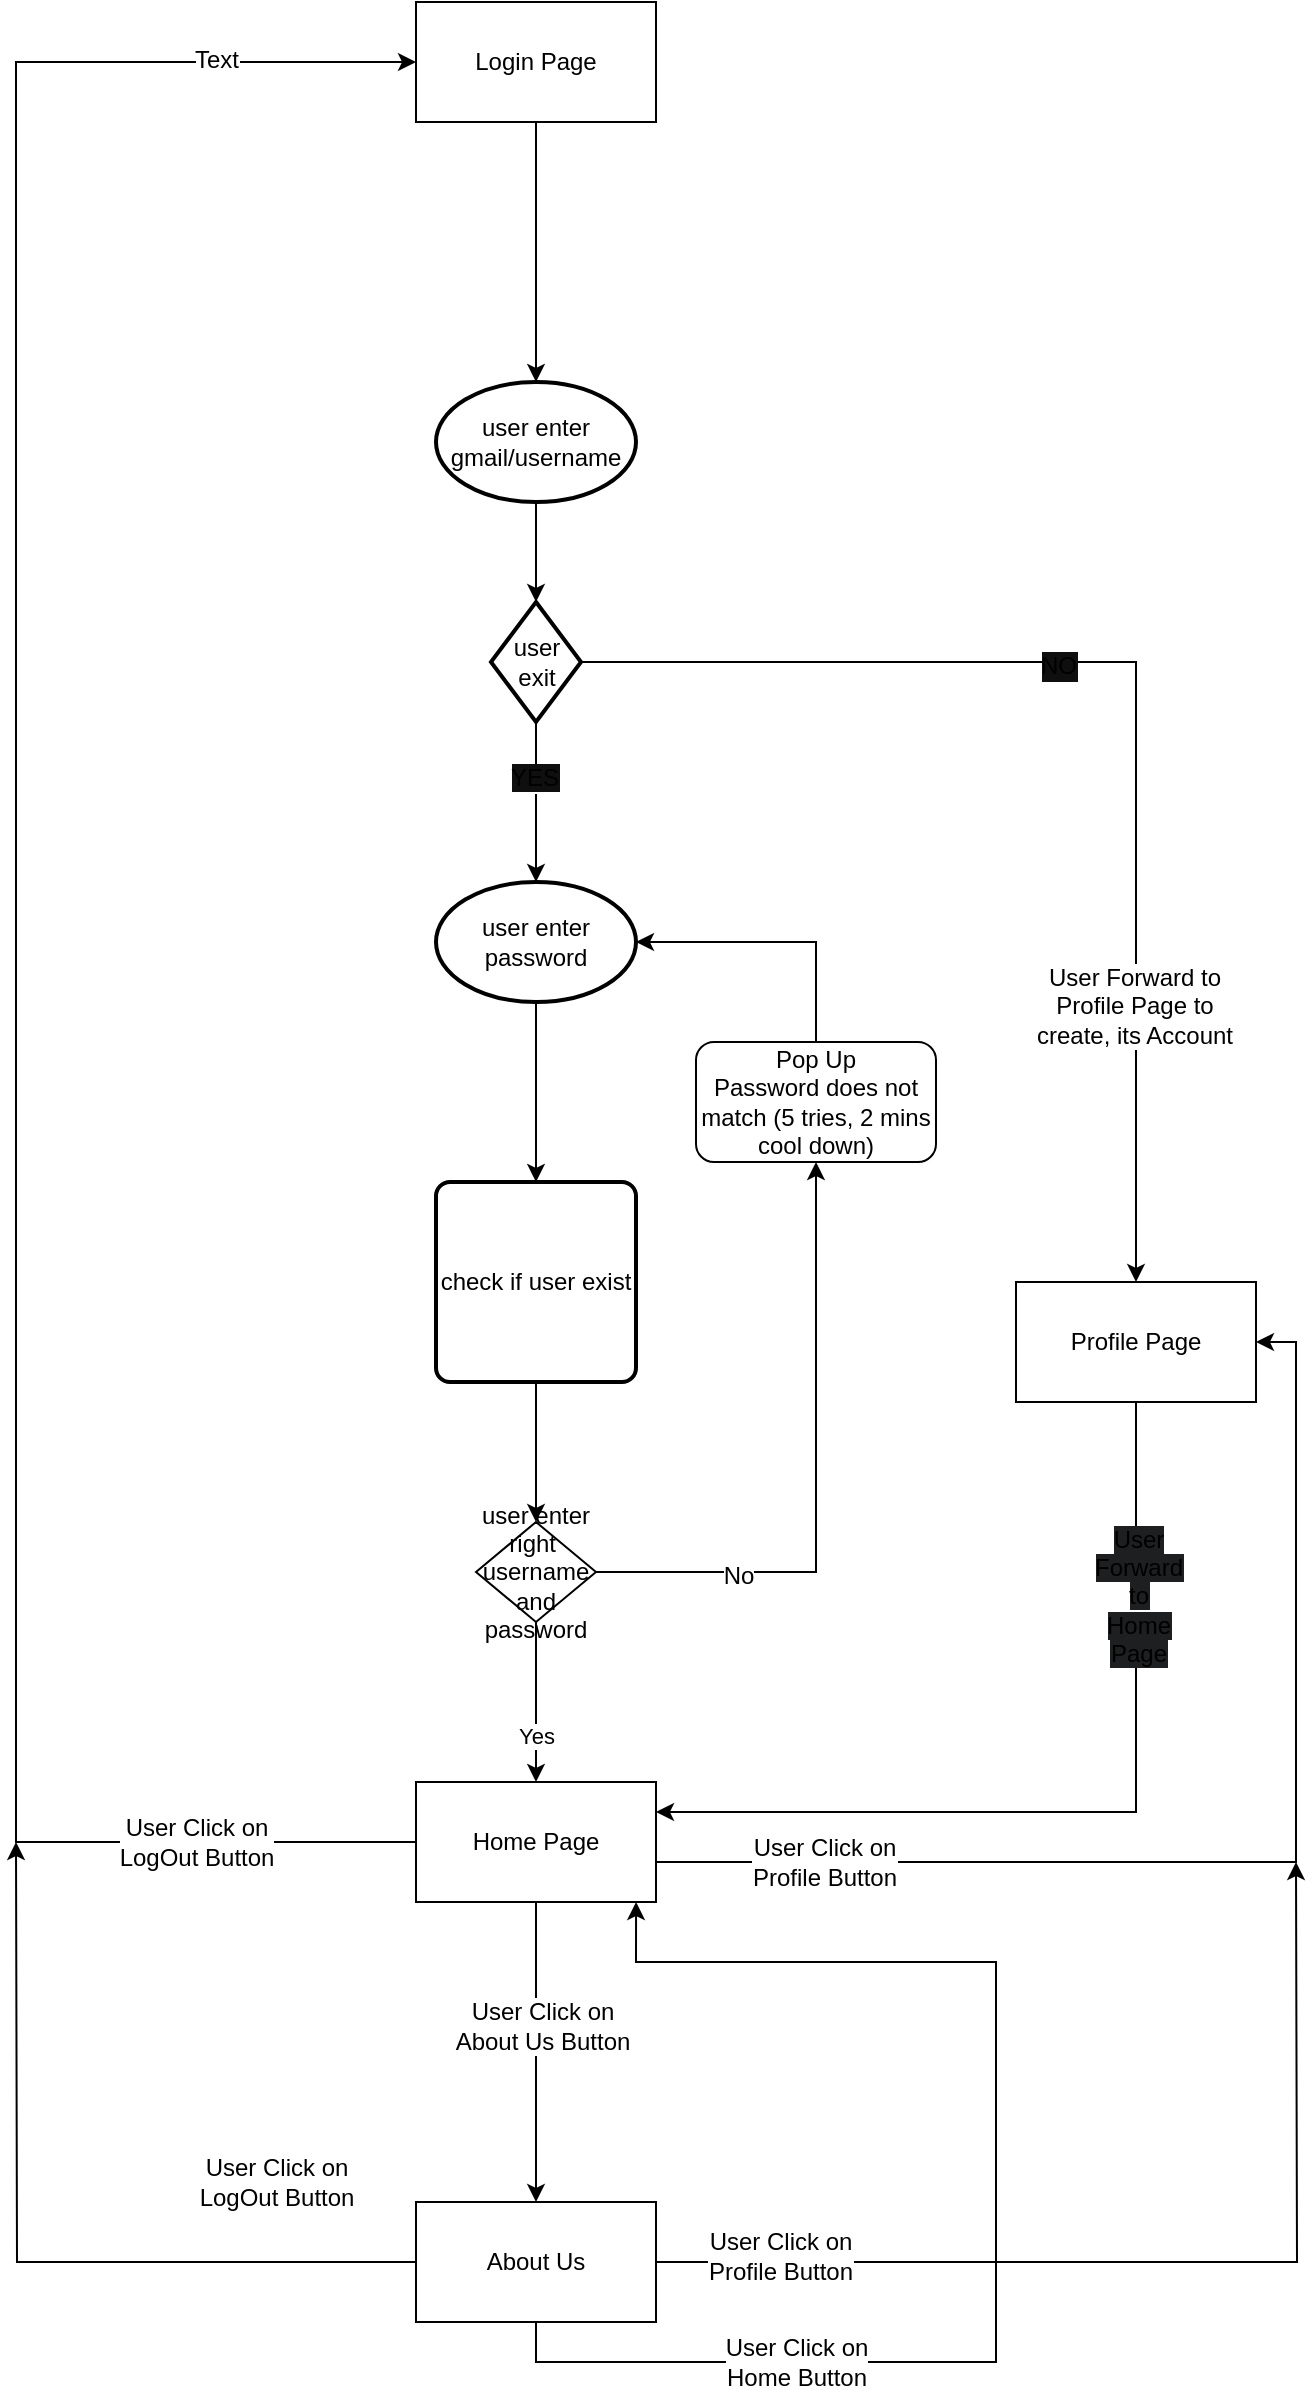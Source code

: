 <mxfile version="12.3.5" type="device" pages="1"><diagram id="MRHEjCnrXFDZfwmtAC0H" name="Page-1"><mxGraphModel dx="2035" dy="1773" grid="1" gridSize="10" guides="1" tooltips="1" connect="1" arrows="1" fold="1" page="1" pageScale="1" pageWidth="850" pageHeight="1100" math="0" shadow="0"><root><mxCell id="0"/><mxCell id="1" parent="0"/><mxCell id="YeD5tqsKNKXQYDPqt0nX-7" style="edgeStyle=orthogonalEdgeStyle;rounded=0;orthogonalLoop=1;jettySize=auto;html=1;entryX=0.5;entryY=0;entryDx=0;entryDy=0;" parent="1" source="YeD5tqsKNKXQYDPqt0nX-1" target="YeD5tqsKNKXQYDPqt0nX-4" edge="1"><mxGeometry relative="1" as="geometry"/></mxCell><mxCell id="YeD5tqsKNKXQYDPqt0nX-1" value="user enter password" style="strokeWidth=2;html=1;shape=mxgraph.flowchart.start_1;whiteSpace=wrap;" parent="1" vertex="1"><mxGeometry x="10" y="230" width="100" height="60" as="geometry"/></mxCell><mxCell id="YeD5tqsKNKXQYDPqt0nX-8" style="edgeStyle=orthogonalEdgeStyle;rounded=0;orthogonalLoop=1;jettySize=auto;html=1;exitX=0.5;exitY=1;exitDx=0;exitDy=0;exitPerimeter=0;entryX=0.5;entryY=0;entryDx=0;entryDy=0;entryPerimeter=0;" parent="1" source="YeD5tqsKNKXQYDPqt0nX-2" target="YeD5tqsKNKXQYDPqt0nX-1" edge="1"><mxGeometry relative="1" as="geometry"/></mxCell><mxCell id="YeD5tqsKNKXQYDPqt0nX-9" value="&lt;span style=&quot;background-color: rgb(15 , 15 , 15)&quot;&gt;YES&lt;/span&gt;" style="text;html=1;resizable=0;points=[];align=center;verticalAlign=middle;labelBackgroundColor=#ffffff;" parent="YeD5tqsKNKXQYDPqt0nX-8" vertex="1" connectable="0"><mxGeometry x="-0.295" y="-1" relative="1" as="geometry"><mxPoint as="offset"/></mxGeometry></mxCell><mxCell id="YeD5tqsKNKXQYDPqt0nX-11" style="edgeStyle=orthogonalEdgeStyle;rounded=0;orthogonalLoop=1;jettySize=auto;html=1;exitX=1;exitY=0.5;exitDx=0;exitDy=0;exitPerimeter=0;entryX=0.5;entryY=0;entryDx=0;entryDy=0;" parent="1" source="YeD5tqsKNKXQYDPqt0nX-2" target="akqg609V1gHPxfoSeOOO-21" edge="1"><mxGeometry relative="1" as="geometry"><Array as="points"><mxPoint x="360" y="120"/></Array><mxPoint x="360" y="160" as="targetPoint"/></mxGeometry></mxCell><mxCell id="YeD5tqsKNKXQYDPqt0nX-12" value="NO" style="text;html=1;resizable=0;points=[];align=center;verticalAlign=middle;labelBackgroundColor=#0F0F0F;" parent="YeD5tqsKNKXQYDPqt0nX-11" vertex="1" connectable="0"><mxGeometry x="-0.176" y="-4" relative="1" as="geometry"><mxPoint x="-4" y="-2" as="offset"/></mxGeometry></mxCell><mxCell id="akqg609V1gHPxfoSeOOO-28" value="User Forward to &lt;br&gt;Profile Page to &lt;br&gt;create, its Account" style="text;html=1;align=center;verticalAlign=middle;resizable=0;points=[];;labelBackgroundColor=#ffffff;" vertex="1" connectable="0" parent="YeD5tqsKNKXQYDPqt0nX-11"><mxGeometry x="0.53" y="-1" relative="1" as="geometry"><mxPoint as="offset"/></mxGeometry></mxCell><mxCell id="YeD5tqsKNKXQYDPqt0nX-2" value="user exit" style="strokeWidth=2;html=1;shape=mxgraph.flowchart.decision;whiteSpace=wrap;" parent="1" vertex="1"><mxGeometry x="37.5" y="90" width="45" height="60" as="geometry"/></mxCell><mxCell id="akqg609V1gHPxfoSeOOO-3" style="edgeStyle=orthogonalEdgeStyle;rounded=0;orthogonalLoop=1;jettySize=auto;html=1;entryX=0.5;entryY=0;entryDx=0;entryDy=0;" edge="1" parent="1" source="YeD5tqsKNKXQYDPqt0nX-4" target="akqg609V1gHPxfoSeOOO-2"><mxGeometry relative="1" as="geometry"/></mxCell><mxCell id="YeD5tqsKNKXQYDPqt0nX-4" value="check if user exist" style="rounded=1;whiteSpace=wrap;html=1;absoluteArcSize=1;arcSize=14;strokeWidth=2;" parent="1" vertex="1"><mxGeometry x="10" y="380" width="100" height="100" as="geometry"/></mxCell><mxCell id="YeD5tqsKNKXQYDPqt0nX-13" style="edgeStyle=orthogonalEdgeStyle;rounded=0;orthogonalLoop=1;jettySize=auto;html=1;entryX=0.5;entryY=0;entryDx=0;entryDy=0;entryPerimeter=0;" parent="1" source="YeD5tqsKNKXQYDPqt0nX-6" target="YeD5tqsKNKXQYDPqt0nX-2" edge="1"><mxGeometry relative="1" as="geometry"><Array as="points"><mxPoint x="60" y="80"/><mxPoint x="60" y="80"/></Array></mxGeometry></mxCell><mxCell id="YeD5tqsKNKXQYDPqt0nX-6" value="user enter gmail/username" style="strokeWidth=2;html=1;shape=mxgraph.flowchart.start_1;whiteSpace=wrap;" parent="1" vertex="1"><mxGeometry x="10" y="-20" width="100" height="60" as="geometry"/></mxCell><mxCell id="akqg609V1gHPxfoSeOOO-4" style="edgeStyle=orthogonalEdgeStyle;rounded=0;orthogonalLoop=1;jettySize=auto;html=1;entryX=0.5;entryY=1;entryDx=0;entryDy=0;" edge="1" parent="1" source="akqg609V1gHPxfoSeOOO-2" target="akqg609V1gHPxfoSeOOO-7"><mxGeometry relative="1" as="geometry"><mxPoint x="200" y="520" as="targetPoint"/></mxGeometry></mxCell><mxCell id="akqg609V1gHPxfoSeOOO-6" value="No" style="text;html=1;align=center;verticalAlign=middle;resizable=0;points=[];;labelBackgroundColor=#ffffff;" vertex="1" connectable="0" parent="akqg609V1gHPxfoSeOOO-4"><mxGeometry x="-0.551" y="-2" relative="1" as="geometry"><mxPoint as="offset"/></mxGeometry></mxCell><mxCell id="akqg609V1gHPxfoSeOOO-5" value="Yes" style="edgeStyle=orthogonalEdgeStyle;rounded=0;orthogonalLoop=1;jettySize=auto;html=1;" edge="1" parent="1" source="akqg609V1gHPxfoSeOOO-2"><mxGeometry x="0.407" relative="1" as="geometry"><mxPoint x="60" y="680" as="targetPoint"/><Array as="points"><mxPoint x="60" y="630"/><mxPoint x="60" y="630"/></Array><mxPoint as="offset"/></mxGeometry></mxCell><mxCell id="akqg609V1gHPxfoSeOOO-2" value="user enter right&amp;nbsp; username and password" style="rhombus;whiteSpace=wrap;html=1;" vertex="1" parent="1"><mxGeometry x="30" y="550" width="60" height="50" as="geometry"/></mxCell><mxCell id="akqg609V1gHPxfoSeOOO-8" style="edgeStyle=orthogonalEdgeStyle;rounded=0;orthogonalLoop=1;jettySize=auto;html=1;entryX=1;entryY=0.5;entryDx=0;entryDy=0;entryPerimeter=0;" edge="1" parent="1" source="akqg609V1gHPxfoSeOOO-7" target="YeD5tqsKNKXQYDPqt0nX-1"><mxGeometry relative="1" as="geometry"><mxPoint x="200" y="250" as="targetPoint"/><Array as="points"><mxPoint x="200" y="260"/></Array></mxGeometry></mxCell><mxCell id="akqg609V1gHPxfoSeOOO-7" value="Pop Up&lt;br&gt;Password does not match (5 tries, 2 mins cool down)" style="rounded=1;whiteSpace=wrap;html=1;" vertex="1" parent="1"><mxGeometry x="140" y="310" width="120" height="60" as="geometry"/></mxCell><mxCell id="akqg609V1gHPxfoSeOOO-11" style="edgeStyle=orthogonalEdgeStyle;rounded=0;orthogonalLoop=1;jettySize=auto;html=1;entryX=1;entryY=0.5;entryDx=0;entryDy=0;" edge="1" parent="1" source="akqg609V1gHPxfoSeOOO-9" target="akqg609V1gHPxfoSeOOO-21"><mxGeometry relative="1" as="geometry"><mxPoint x="380" y="710" as="targetPoint"/><Array as="points"><mxPoint x="440" y="720"/><mxPoint x="440" y="460"/></Array></mxGeometry></mxCell><mxCell id="akqg609V1gHPxfoSeOOO-14" value="User Click on &lt;br&gt;Profile Button" style="text;html=1;align=center;verticalAlign=middle;resizable=0;points=[];;labelBackgroundColor=#ffffff;" vertex="1" connectable="0" parent="akqg609V1gHPxfoSeOOO-11"><mxGeometry x="-0.092" y="1" relative="1" as="geometry"><mxPoint x="-189" y="1" as="offset"/></mxGeometry></mxCell><mxCell id="akqg609V1gHPxfoSeOOO-12" style="edgeStyle=orthogonalEdgeStyle;rounded=0;orthogonalLoop=1;jettySize=auto;html=1;entryX=0.5;entryY=0;entryDx=0;entryDy=0;" edge="1" parent="1" source="akqg609V1gHPxfoSeOOO-9" target="akqg609V1gHPxfoSeOOO-30"><mxGeometry relative="1" as="geometry"><mxPoint x="60" y="850" as="targetPoint"/></mxGeometry></mxCell><mxCell id="akqg609V1gHPxfoSeOOO-15" value="User Click on &lt;br&gt;About Us Button" style="text;html=1;align=center;verticalAlign=middle;resizable=0;points=[];;labelBackgroundColor=#ffffff;" vertex="1" connectable="0" parent="akqg609V1gHPxfoSeOOO-12"><mxGeometry x="-0.182" y="3" relative="1" as="geometry"><mxPoint as="offset"/></mxGeometry></mxCell><mxCell id="akqg609V1gHPxfoSeOOO-13" style="edgeStyle=orthogonalEdgeStyle;rounded=0;orthogonalLoop=1;jettySize=auto;html=1;entryX=0;entryY=0.5;entryDx=0;entryDy=0;" edge="1" parent="1" source="akqg609V1gHPxfoSeOOO-9" target="akqg609V1gHPxfoSeOOO-17"><mxGeometry relative="1" as="geometry"><mxPoint x="-80" y="-80" as="targetPoint"/><Array as="points"><mxPoint x="-200" y="710"/><mxPoint x="-200" y="-180"/></Array></mxGeometry></mxCell><mxCell id="akqg609V1gHPxfoSeOOO-16" value="User Click on &lt;br&gt;LogOut Button" style="text;html=1;align=center;verticalAlign=middle;resizable=0;points=[];;labelBackgroundColor=#ffffff;" vertex="1" connectable="0" parent="akqg609V1gHPxfoSeOOO-13"><mxGeometry x="0.333" y="2" relative="1" as="geometry"><mxPoint x="92" y="660" as="offset"/></mxGeometry></mxCell><mxCell id="akqg609V1gHPxfoSeOOO-18" value="Text" style="text;html=1;align=center;verticalAlign=middle;resizable=0;points=[];;labelBackgroundColor=#ffffff;" vertex="1" connectable="0" parent="akqg609V1gHPxfoSeOOO-13"><mxGeometry x="0.844" y="1" relative="1" as="geometry"><mxPoint as="offset"/></mxGeometry></mxCell><mxCell id="akqg609V1gHPxfoSeOOO-9" value="Home Page" style="rounded=0;whiteSpace=wrap;html=1;" vertex="1" parent="1"><mxGeometry y="680" width="120" height="60" as="geometry"/></mxCell><mxCell id="akqg609V1gHPxfoSeOOO-19" style="edgeStyle=orthogonalEdgeStyle;rounded=0;orthogonalLoop=1;jettySize=auto;html=1;exitX=0.5;exitY=1;exitDx=0;exitDy=0;entryX=0.5;entryY=0;entryDx=0;entryDy=0;entryPerimeter=0;" edge="1" parent="1" source="akqg609V1gHPxfoSeOOO-17" target="YeD5tqsKNKXQYDPqt0nX-6"><mxGeometry relative="1" as="geometry"/></mxCell><mxCell id="akqg609V1gHPxfoSeOOO-17" value="Login Page" style="rounded=0;whiteSpace=wrap;html=1;" vertex="1" parent="1"><mxGeometry y="-210" width="120" height="60" as="geometry"/></mxCell><mxCell id="akqg609V1gHPxfoSeOOO-23" style="edgeStyle=orthogonalEdgeStyle;rounded=0;orthogonalLoop=1;jettySize=auto;html=1;entryX=1;entryY=0.25;entryDx=0;entryDy=0;" edge="1" parent="1" source="akqg609V1gHPxfoSeOOO-21" target="akqg609V1gHPxfoSeOOO-9"><mxGeometry relative="1" as="geometry"><Array as="points"><mxPoint x="360" y="695"/></Array></mxGeometry></mxCell><mxCell id="akqg609V1gHPxfoSeOOO-24" value="&lt;span style=&quot;white-space: normal ; background-color: rgb(29 , 31 , 32)&quot;&gt;User Forward to Home Page&lt;/span&gt;" style="text;html=1;align=center;verticalAlign=middle;resizable=0;points=[];;labelBackgroundColor=#ffffff;" vertex="1" connectable="0" parent="akqg609V1gHPxfoSeOOO-23"><mxGeometry x="-0.563" y="1" relative="1" as="geometry"><mxPoint as="offset"/></mxGeometry></mxCell><mxCell id="akqg609V1gHPxfoSeOOO-21" value="Profile Page" style="rounded=0;whiteSpace=wrap;html=1;" vertex="1" parent="1"><mxGeometry x="300" y="430" width="120" height="60" as="geometry"/></mxCell><mxCell id="akqg609V1gHPxfoSeOOO-31" style="edgeStyle=orthogonalEdgeStyle;rounded=0;orthogonalLoop=1;jettySize=auto;html=1;exitX=0.5;exitY=1;exitDx=0;exitDy=0;entryX=0.917;entryY=1;entryDx=0;entryDy=0;entryPerimeter=0;" edge="1" parent="1" source="akqg609V1gHPxfoSeOOO-30" target="akqg609V1gHPxfoSeOOO-9"><mxGeometry relative="1" as="geometry"><mxPoint x="70" y="970" as="targetPoint"/><Array as="points"><mxPoint x="60" y="970"/><mxPoint x="290" y="970"/><mxPoint x="290" y="770"/><mxPoint x="110" y="770"/></Array></mxGeometry></mxCell><mxCell id="akqg609V1gHPxfoSeOOO-32" style="edgeStyle=orthogonalEdgeStyle;rounded=0;orthogonalLoop=1;jettySize=auto;html=1;exitX=0;exitY=0.5;exitDx=0;exitDy=0;" edge="1" parent="1" source="akqg609V1gHPxfoSeOOO-30"><mxGeometry relative="1" as="geometry"><mxPoint x="-200" y="710" as="targetPoint"/></mxGeometry></mxCell><mxCell id="akqg609V1gHPxfoSeOOO-33" style="edgeStyle=orthogonalEdgeStyle;rounded=0;orthogonalLoop=1;jettySize=auto;html=1;exitX=1;exitY=0.5;exitDx=0;exitDy=0;" edge="1" parent="1" source="akqg609V1gHPxfoSeOOO-30"><mxGeometry relative="1" as="geometry"><mxPoint x="440" y="720" as="targetPoint"/></mxGeometry></mxCell><mxCell id="akqg609V1gHPxfoSeOOO-30" value="About Us" style="rounded=0;whiteSpace=wrap;html=1;" vertex="1" parent="1"><mxGeometry y="890" width="120" height="60" as="geometry"/></mxCell><mxCell id="akqg609V1gHPxfoSeOOO-34" value="User Click on &lt;br&gt;LogOut Button" style="text;html=1;align=center;verticalAlign=middle;resizable=0;points=[];;labelBackgroundColor=#ffffff;" vertex="1" connectable="0" parent="1"><mxGeometry x="0.333" y="2" relative="1" as="geometry"><mxPoint x="-70" y="880" as="offset"/></mxGeometry></mxCell><mxCell id="akqg609V1gHPxfoSeOOO-40" value="User Click on &lt;br&gt;Profile Button" style="text;html=1;align=center;verticalAlign=middle;resizable=0;points=[];;labelBackgroundColor=#ffffff;" vertex="1" connectable="0" parent="1"><mxGeometry x="-0.092" y="1" relative="1" as="geometry"><mxPoint x="181.5" y="916.5" as="offset"/></mxGeometry></mxCell><mxCell id="akqg609V1gHPxfoSeOOO-41" value="User Click on &lt;br&gt;Home Button" style="text;html=1;align=center;verticalAlign=middle;resizable=0;points=[];;labelBackgroundColor=#ffffff;" vertex="1" connectable="0" parent="1"><mxGeometry x="-0.092" y="1" relative="1" as="geometry"><mxPoint x="190" y="970" as="offset"/></mxGeometry></mxCell></root></mxGraphModel></diagram></mxfile>
